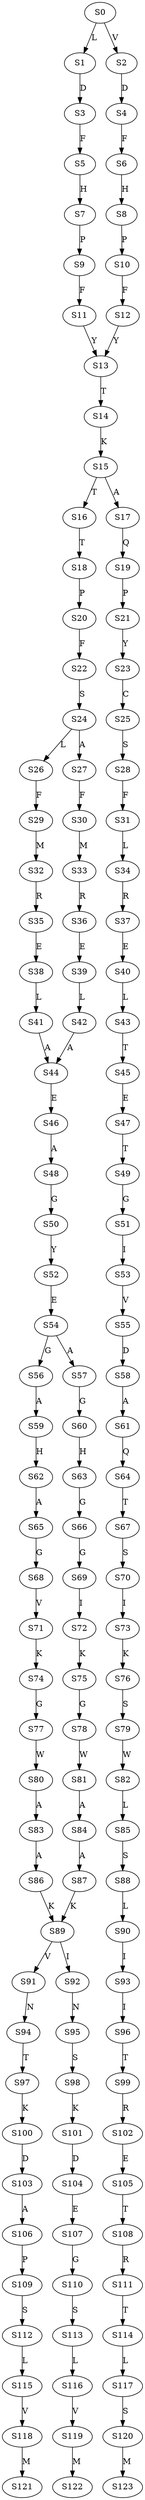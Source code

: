 strict digraph  {
	S0 -> S1 [ label = L ];
	S0 -> S2 [ label = V ];
	S1 -> S3 [ label = D ];
	S2 -> S4 [ label = D ];
	S3 -> S5 [ label = F ];
	S4 -> S6 [ label = F ];
	S5 -> S7 [ label = H ];
	S6 -> S8 [ label = H ];
	S7 -> S9 [ label = P ];
	S8 -> S10 [ label = P ];
	S9 -> S11 [ label = F ];
	S10 -> S12 [ label = F ];
	S11 -> S13 [ label = Y ];
	S12 -> S13 [ label = Y ];
	S13 -> S14 [ label = T ];
	S14 -> S15 [ label = K ];
	S15 -> S16 [ label = T ];
	S15 -> S17 [ label = A ];
	S16 -> S18 [ label = T ];
	S17 -> S19 [ label = Q ];
	S18 -> S20 [ label = P ];
	S19 -> S21 [ label = P ];
	S20 -> S22 [ label = F ];
	S21 -> S23 [ label = Y ];
	S22 -> S24 [ label = S ];
	S23 -> S25 [ label = C ];
	S24 -> S26 [ label = L ];
	S24 -> S27 [ label = A ];
	S25 -> S28 [ label = S ];
	S26 -> S29 [ label = F ];
	S27 -> S30 [ label = F ];
	S28 -> S31 [ label = F ];
	S29 -> S32 [ label = M ];
	S30 -> S33 [ label = M ];
	S31 -> S34 [ label = L ];
	S32 -> S35 [ label = R ];
	S33 -> S36 [ label = R ];
	S34 -> S37 [ label = R ];
	S35 -> S38 [ label = E ];
	S36 -> S39 [ label = E ];
	S37 -> S40 [ label = E ];
	S38 -> S41 [ label = L ];
	S39 -> S42 [ label = L ];
	S40 -> S43 [ label = L ];
	S41 -> S44 [ label = A ];
	S42 -> S44 [ label = A ];
	S43 -> S45 [ label = T ];
	S44 -> S46 [ label = E ];
	S45 -> S47 [ label = E ];
	S46 -> S48 [ label = A ];
	S47 -> S49 [ label = T ];
	S48 -> S50 [ label = G ];
	S49 -> S51 [ label = G ];
	S50 -> S52 [ label = Y ];
	S51 -> S53 [ label = I ];
	S52 -> S54 [ label = E ];
	S53 -> S55 [ label = V ];
	S54 -> S56 [ label = G ];
	S54 -> S57 [ label = A ];
	S55 -> S58 [ label = D ];
	S56 -> S59 [ label = A ];
	S57 -> S60 [ label = G ];
	S58 -> S61 [ label = A ];
	S59 -> S62 [ label = H ];
	S60 -> S63 [ label = H ];
	S61 -> S64 [ label = Q ];
	S62 -> S65 [ label = A ];
	S63 -> S66 [ label = G ];
	S64 -> S67 [ label = T ];
	S65 -> S68 [ label = G ];
	S66 -> S69 [ label = G ];
	S67 -> S70 [ label = S ];
	S68 -> S71 [ label = V ];
	S69 -> S72 [ label = I ];
	S70 -> S73 [ label = I ];
	S71 -> S74 [ label = K ];
	S72 -> S75 [ label = K ];
	S73 -> S76 [ label = K ];
	S74 -> S77 [ label = G ];
	S75 -> S78 [ label = G ];
	S76 -> S79 [ label = S ];
	S77 -> S80 [ label = W ];
	S78 -> S81 [ label = W ];
	S79 -> S82 [ label = W ];
	S80 -> S83 [ label = A ];
	S81 -> S84 [ label = A ];
	S82 -> S85 [ label = L ];
	S83 -> S86 [ label = A ];
	S84 -> S87 [ label = A ];
	S85 -> S88 [ label = S ];
	S86 -> S89 [ label = K ];
	S87 -> S89 [ label = K ];
	S88 -> S90 [ label = L ];
	S89 -> S91 [ label = V ];
	S89 -> S92 [ label = I ];
	S90 -> S93 [ label = I ];
	S91 -> S94 [ label = N ];
	S92 -> S95 [ label = N ];
	S93 -> S96 [ label = I ];
	S94 -> S97 [ label = T ];
	S95 -> S98 [ label = S ];
	S96 -> S99 [ label = T ];
	S97 -> S100 [ label = K ];
	S98 -> S101 [ label = K ];
	S99 -> S102 [ label = R ];
	S100 -> S103 [ label = D ];
	S101 -> S104 [ label = D ];
	S102 -> S105 [ label = E ];
	S103 -> S106 [ label = A ];
	S104 -> S107 [ label = E ];
	S105 -> S108 [ label = T ];
	S106 -> S109 [ label = P ];
	S107 -> S110 [ label = G ];
	S108 -> S111 [ label = R ];
	S109 -> S112 [ label = S ];
	S110 -> S113 [ label = S ];
	S111 -> S114 [ label = T ];
	S112 -> S115 [ label = L ];
	S113 -> S116 [ label = L ];
	S114 -> S117 [ label = L ];
	S115 -> S118 [ label = V ];
	S116 -> S119 [ label = V ];
	S117 -> S120 [ label = S ];
	S118 -> S121 [ label = M ];
	S119 -> S122 [ label = M ];
	S120 -> S123 [ label = M ];
}
